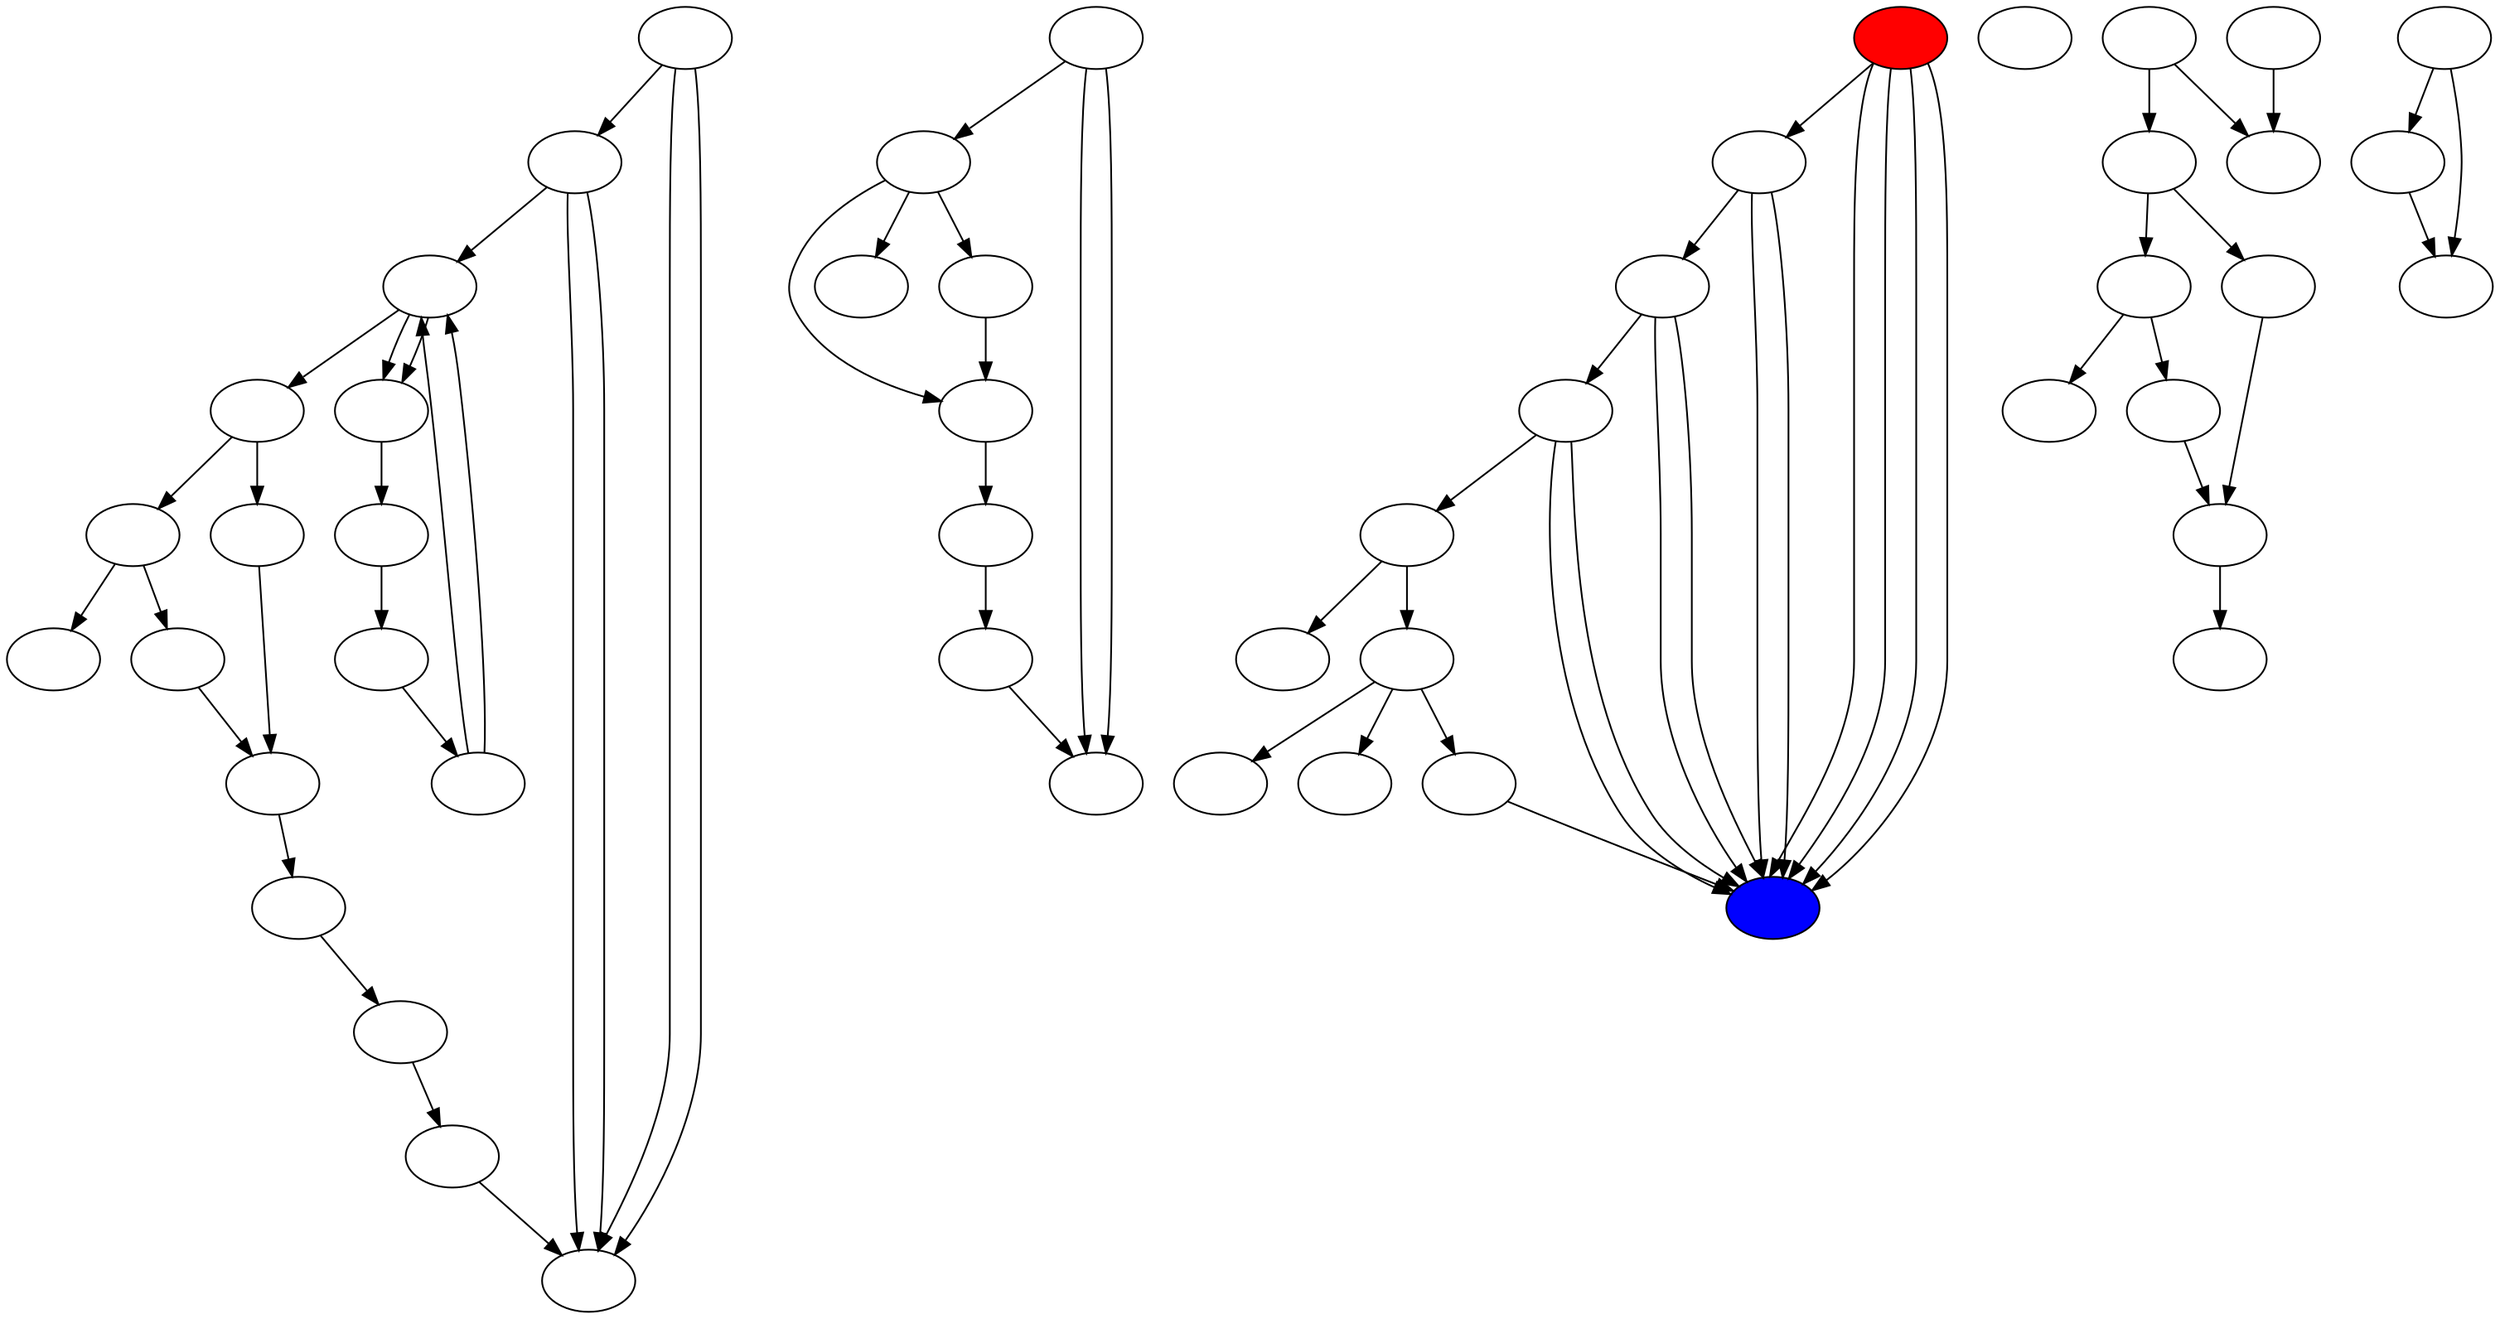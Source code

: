digraph Grafo
{
subgraph Pin
{
Pin0[label=""];
Pin1 [label=""];
Pin2 [label=""];
Pin3 [label=""];
Pin4 [label=""];
Pin5 [label=""];
Pin6 [label=""];
Pin7 [label=""];
Pin8 [label=""];
Pin9 [label=""];
Pin10 [label=""];
Pin11 [label=""];
Pin12 [label=""];
Pin0->Pin1;
Pin1->Pin2;
Pin2->Pin3;
Pin3->Pin4;
Pin3->Pin8;
Pin4->Pin5;
Pin4->Pin6;
Pin6->Pin7;
Pin7->Pin9;
Pin8->Pin7;
Pin9->Pin10;
Pin10->Pin11;
Pin11->Pin12;
}
subgraph imprimirconintro
{
imprimirconintro0[label=""];
imprimirconintro1 [label=""];
imprimirconintro2 [label=""];
imprimirconintro3 [label=""];
imprimirconintro0->imprimirconintro1;
imprimirconintro1->imprimirconintro2;
imprimirconintro2->imprimirconintro3;
}
subgraph Pon
{
Pon0[label=""];
Pon1 [label=""];
Pon2 [label=""];
Pon3 [label=""];
Pon4 [label=""];
Pon5 [label=""];
Pon6 [label=""];
Pon7 [label=""];
Pon0->Pon1;
Pon1->Pon2;
Pon1->Pon3;
Pon1->Pon4;
Pon2->Pon5;
Pon4->Pon2;
Pon5->Pon6;
Pon6->Pon7;
}
subgraph domain
{
domain0 [label=""style=filled, fillcolor=red]
domain1 [label=""];
domain2 [label=""];
domain3 [label=""];
domain4 [label=""];
domain5 [label=""];
domain6 [label=""];
domain7 [label=""];
domain8 [label=""];
domain9 [label=""];
domain10 [label=""];
domain11  [label=""style=filled, fillcolor=blue];
domain0->domain1;
domain1->domain2;
domain2->domain3;
domain3->domain4;
domain4->domain5;
domain4->domain6;
domain6->domain7;
domain6->domain9;
domain6->domain10;
domain10->domain11;
}
subgraph deVuelta
{
deVuelta0[label=""];
deVuelta1 [label=""];
deVuelta2 [label=""];
deVuelta3 [label=""];
deVuelta4 [label=""];
deVuelta5 [label=""];
deVuelta6 [label=""];
deVuelta7 [label=""];
deVuelta8 [label=""];
deVuelta9 [label=""];
deVuelta0->deVuelta1;
deVuelta1->deVuelta2;
deVuelta1->deVuelta6;
deVuelta2->deVuelta3;
deVuelta2->deVuelta4;
deVuelta4->deVuelta5;
deVuelta5->deVuelta7;
deVuelta6->deVuelta5;
deVuelta8->deVuelta9;
}
subgraph main
{
main0[label=""];
main1 [label=""];
main2 [label=""];
main0->main1;
main1->main2;
}
Pin2->imprimirconintro0;
imprimirconintro3 ->Pin2;
Pin2->imprimirconintro0;
imprimirconintro3 ->Pin2;
Pin0->Pin12 
Pin1->Pin12 
Pin0->Pin12 
Pin1->Pin12 
domain0->domain11 
domain1->domain11 
domain2->domain11 
domain3->domain11 
domain0->domain11 
domain0->domain11 
domain0->domain11 
domain1->domain11 
domain2->domain11 
domain3->domain11 
main0->main2 
Pon0->Pon7 
Pon0->Pon7 
deVuelta0->deVuelta9 
}
